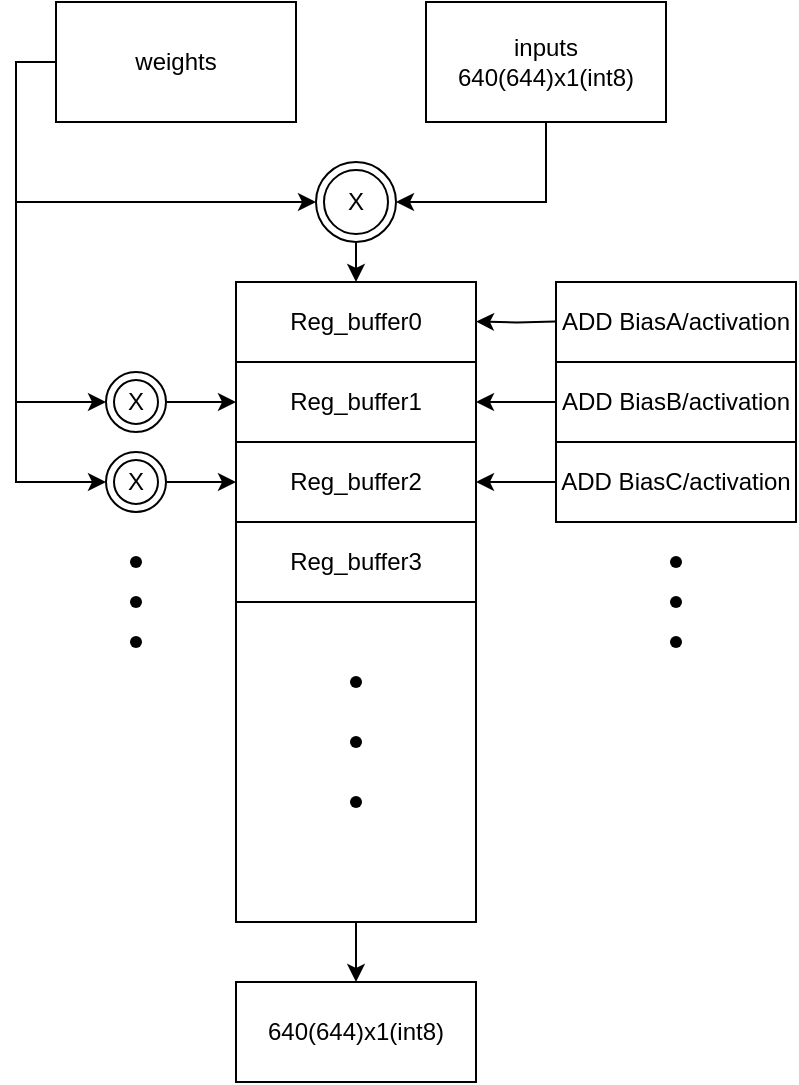 <mxfile version="25.0.1">
  <diagram name="Page-1" id="D1DKan5N-PjMBznE8ATc">
    <mxGraphModel dx="1221" dy="725" grid="1" gridSize="10" guides="1" tooltips="1" connect="1" arrows="1" fold="1" page="1" pageScale="1" pageWidth="850" pageHeight="1100" math="0" shadow="0">
      <root>
        <mxCell id="0" />
        <mxCell id="1" parent="0" />
        <mxCell id="esRI-CNnZLzJ3MV5Sz_u-38" style="edgeStyle=orthogonalEdgeStyle;rounded=0;orthogonalLoop=1;jettySize=auto;html=1;exitX=0;exitY=0.25;exitDx=0;exitDy=0;entryX=0;entryY=0.5;entryDx=0;entryDy=0;" parent="1" source="esRI-CNnZLzJ3MV5Sz_u-1" target="esRI-CNnZLzJ3MV5Sz_u-35" edge="1">
          <mxGeometry relative="1" as="geometry">
            <Array as="points">
              <mxPoint x="240" y="130" />
              <mxPoint x="220" y="130" />
              <mxPoint x="220" y="340" />
            </Array>
          </mxGeometry>
        </mxCell>
        <mxCell id="RU2_uO30FcN3DaynWKVP-1" style="edgeStyle=orthogonalEdgeStyle;rounded=0;orthogonalLoop=1;jettySize=auto;html=1;exitX=0;exitY=0.5;exitDx=0;exitDy=0;entryX=0;entryY=0.5;entryDx=0;entryDy=0;" edge="1" parent="1" source="esRI-CNnZLzJ3MV5Sz_u-1" target="esRI-CNnZLzJ3MV5Sz_u-31">
          <mxGeometry relative="1" as="geometry" />
        </mxCell>
        <mxCell id="RU2_uO30FcN3DaynWKVP-2" style="edgeStyle=orthogonalEdgeStyle;rounded=0;orthogonalLoop=1;jettySize=auto;html=1;exitX=0;exitY=0.5;exitDx=0;exitDy=0;entryX=0;entryY=0.5;entryDx=0;entryDy=0;" edge="1" parent="1" source="esRI-CNnZLzJ3MV5Sz_u-1" target="esRI-CNnZLzJ3MV5Sz_u-27">
          <mxGeometry relative="1" as="geometry" />
        </mxCell>
        <mxCell id="esRI-CNnZLzJ3MV5Sz_u-1" value="weights" style="rounded=0;whiteSpace=wrap;html=1;" parent="1" vertex="1">
          <mxGeometry x="240" y="100" width="120" height="60" as="geometry" />
        </mxCell>
        <mxCell id="esRI-CNnZLzJ3MV5Sz_u-26" style="edgeStyle=orthogonalEdgeStyle;rounded=0;orthogonalLoop=1;jettySize=auto;html=1;exitX=0.5;exitY=1;exitDx=0;exitDy=0;entryX=0.5;entryY=0;entryDx=0;entryDy=0;" parent="1" source="esRI-CNnZLzJ3MV5Sz_u-27" target="esRI-CNnZLzJ3MV5Sz_u-4" edge="1">
          <mxGeometry relative="1" as="geometry" />
        </mxCell>
        <mxCell id="esRI-CNnZLzJ3MV5Sz_u-29" style="edgeStyle=orthogonalEdgeStyle;rounded=0;orthogonalLoop=1;jettySize=auto;html=1;exitX=0.5;exitY=1;exitDx=0;exitDy=0;entryX=1;entryY=0.5;entryDx=0;entryDy=0;" parent="1" source="esRI-CNnZLzJ3MV5Sz_u-2" target="esRI-CNnZLzJ3MV5Sz_u-27" edge="1">
          <mxGeometry relative="1" as="geometry" />
        </mxCell>
        <mxCell id="esRI-CNnZLzJ3MV5Sz_u-2" value="inputs&lt;div&gt;640(644)x1(int8)&lt;/div&gt;" style="rounded=0;whiteSpace=wrap;html=1;" parent="1" vertex="1">
          <mxGeometry x="425" y="100" width="120" height="60" as="geometry" />
        </mxCell>
        <mxCell id="esRI-CNnZLzJ3MV5Sz_u-41" style="edgeStyle=orthogonalEdgeStyle;rounded=0;orthogonalLoop=1;jettySize=auto;html=1;exitX=0.5;exitY=1;exitDx=0;exitDy=0;entryX=0.5;entryY=0;entryDx=0;entryDy=0;" parent="1" source="esRI-CNnZLzJ3MV5Sz_u-3" target="esRI-CNnZLzJ3MV5Sz_u-40" edge="1">
          <mxGeometry relative="1" as="geometry" />
        </mxCell>
        <mxCell id="esRI-CNnZLzJ3MV5Sz_u-3" value="" style="rounded=0;whiteSpace=wrap;html=1;" parent="1" vertex="1">
          <mxGeometry x="330" y="240" width="120" height="320" as="geometry" />
        </mxCell>
        <mxCell id="esRI-CNnZLzJ3MV5Sz_u-4" value="Reg_buffer0" style="rounded=0;whiteSpace=wrap;html=1;" parent="1" vertex="1">
          <mxGeometry x="330" y="240" width="120" height="40" as="geometry" />
        </mxCell>
        <mxCell id="esRI-CNnZLzJ3MV5Sz_u-5" value="Reg_buffer1" style="rounded=0;whiteSpace=wrap;html=1;" parent="1" vertex="1">
          <mxGeometry x="330" y="280" width="120" height="40" as="geometry" />
        </mxCell>
        <mxCell id="esRI-CNnZLzJ3MV5Sz_u-6" value="Reg_buffer2" style="rounded=0;whiteSpace=wrap;html=1;" parent="1" vertex="1">
          <mxGeometry x="330" y="320" width="120" height="40" as="geometry" />
        </mxCell>
        <mxCell id="esRI-CNnZLzJ3MV5Sz_u-7" value="Reg_buffer3" style="rounded=0;whiteSpace=wrap;html=1;" parent="1" vertex="1">
          <mxGeometry x="330" y="360" width="120" height="40" as="geometry" />
        </mxCell>
        <mxCell id="esRI-CNnZLzJ3MV5Sz_u-22" value="" style="shape=waypoint;sketch=0;fillStyle=solid;size=6;pointerEvents=1;points=[];fillColor=none;resizable=0;rotatable=0;perimeter=centerPerimeter;snapToPoint=1;" parent="1" vertex="1">
          <mxGeometry x="380" y="430" width="20" height="20" as="geometry" />
        </mxCell>
        <mxCell id="esRI-CNnZLzJ3MV5Sz_u-23" value="" style="shape=waypoint;sketch=0;fillStyle=solid;size=6;pointerEvents=1;points=[];fillColor=none;resizable=0;rotatable=0;perimeter=centerPerimeter;snapToPoint=1;" parent="1" vertex="1">
          <mxGeometry x="380" y="460" width="20" height="20" as="geometry" />
        </mxCell>
        <mxCell id="esRI-CNnZLzJ3MV5Sz_u-24" value="" style="shape=waypoint;sketch=0;fillStyle=solid;size=6;pointerEvents=1;points=[];fillColor=none;resizable=0;rotatable=0;perimeter=centerPerimeter;snapToPoint=1;" parent="1" vertex="1">
          <mxGeometry x="380" y="490" width="20" height="20" as="geometry" />
        </mxCell>
        <mxCell id="esRI-CNnZLzJ3MV5Sz_u-27" value="X" style="ellipse;shape=doubleEllipse;whiteSpace=wrap;html=1;aspect=fixed;" parent="1" vertex="1">
          <mxGeometry x="370" y="180" width="40" height="40" as="geometry" />
        </mxCell>
        <mxCell id="esRI-CNnZLzJ3MV5Sz_u-36" style="edgeStyle=orthogonalEdgeStyle;rounded=0;orthogonalLoop=1;jettySize=auto;html=1;exitX=1;exitY=0.5;exitDx=0;exitDy=0;" parent="1" source="esRI-CNnZLzJ3MV5Sz_u-31" target="esRI-CNnZLzJ3MV5Sz_u-5" edge="1">
          <mxGeometry relative="1" as="geometry" />
        </mxCell>
        <mxCell id="esRI-CNnZLzJ3MV5Sz_u-31" value="X" style="ellipse;shape=doubleEllipse;whiteSpace=wrap;html=1;aspect=fixed;" parent="1" vertex="1">
          <mxGeometry x="265" y="285" width="30" height="30" as="geometry" />
        </mxCell>
        <mxCell id="esRI-CNnZLzJ3MV5Sz_u-39" style="edgeStyle=orthogonalEdgeStyle;rounded=0;orthogonalLoop=1;jettySize=auto;html=1;exitX=1;exitY=0.5;exitDx=0;exitDy=0;entryX=0;entryY=0.5;entryDx=0;entryDy=0;" parent="1" source="esRI-CNnZLzJ3MV5Sz_u-35" target="esRI-CNnZLzJ3MV5Sz_u-6" edge="1">
          <mxGeometry relative="1" as="geometry" />
        </mxCell>
        <mxCell id="esRI-CNnZLzJ3MV5Sz_u-35" value="X" style="ellipse;shape=doubleEllipse;whiteSpace=wrap;html=1;aspect=fixed;" parent="1" vertex="1">
          <mxGeometry x="265" y="325" width="30" height="30" as="geometry" />
        </mxCell>
        <mxCell id="esRI-CNnZLzJ3MV5Sz_u-40" value="640(644)x1(int8)" style="rounded=0;whiteSpace=wrap;html=1;" parent="1" vertex="1">
          <mxGeometry x="330" y="590" width="120" height="50" as="geometry" />
        </mxCell>
        <mxCell id="esRI-CNnZLzJ3MV5Sz_u-43" value="" style="edgeStyle=orthogonalEdgeStyle;rounded=0;orthogonalLoop=1;jettySize=auto;html=1;" parent="1" source="esRI-CNnZLzJ3MV5Sz_u-42" target="esRI-CNnZLzJ3MV5Sz_u-5" edge="1">
          <mxGeometry relative="1" as="geometry" />
        </mxCell>
        <mxCell id="esRI-CNnZLzJ3MV5Sz_u-42" value="ADD BiasB/activation" style="rounded=0;whiteSpace=wrap;html=1;" parent="1" vertex="1">
          <mxGeometry x="490" y="280" width="120" height="40" as="geometry" />
        </mxCell>
        <mxCell id="esRI-CNnZLzJ3MV5Sz_u-46" style="edgeStyle=orthogonalEdgeStyle;rounded=0;orthogonalLoop=1;jettySize=auto;html=1;exitX=0;exitY=0.5;exitDx=0;exitDy=0;entryX=1;entryY=0.5;entryDx=0;entryDy=0;" parent="1" source="esRI-CNnZLzJ3MV5Sz_u-44" target="esRI-CNnZLzJ3MV5Sz_u-6" edge="1">
          <mxGeometry relative="1" as="geometry" />
        </mxCell>
        <mxCell id="esRI-CNnZLzJ3MV5Sz_u-44" value="ADD BiasC/activation" style="rounded=0;whiteSpace=wrap;html=1;" parent="1" vertex="1">
          <mxGeometry x="490" y="320" width="120" height="40" as="geometry" />
        </mxCell>
        <mxCell id="esRI-CNnZLzJ3MV5Sz_u-47" value="" style="shape=waypoint;sketch=0;fillStyle=solid;size=6;pointerEvents=1;points=[];fillColor=none;resizable=0;rotatable=0;perimeter=centerPerimeter;snapToPoint=1;" parent="1" vertex="1">
          <mxGeometry x="540" y="370" width="20" height="20" as="geometry" />
        </mxCell>
        <mxCell id="esRI-CNnZLzJ3MV5Sz_u-48" value="" style="shape=waypoint;sketch=0;fillStyle=solid;size=6;pointerEvents=1;points=[];fillColor=none;resizable=0;rotatable=0;perimeter=centerPerimeter;snapToPoint=1;" parent="1" vertex="1">
          <mxGeometry x="540" y="390" width="20" height="20" as="geometry" />
        </mxCell>
        <mxCell id="esRI-CNnZLzJ3MV5Sz_u-49" value="" style="shape=waypoint;sketch=0;fillStyle=solid;size=6;pointerEvents=1;points=[];fillColor=none;resizable=0;rotatable=0;perimeter=centerPerimeter;snapToPoint=1;" parent="1" vertex="1">
          <mxGeometry x="540" y="410" width="20" height="20" as="geometry" />
        </mxCell>
        <mxCell id="RU2_uO30FcN3DaynWKVP-3" value="" style="edgeStyle=orthogonalEdgeStyle;rounded=0;orthogonalLoop=1;jettySize=auto;html=1;" edge="1" parent="1">
          <mxGeometry relative="1" as="geometry">
            <mxPoint x="490" y="259.74" as="sourcePoint" />
            <mxPoint x="450" y="259.74" as="targetPoint" />
          </mxGeometry>
        </mxCell>
        <mxCell id="RU2_uO30FcN3DaynWKVP-4" value="ADD BiasA/activation" style="rounded=0;whiteSpace=wrap;html=1;" vertex="1" parent="1">
          <mxGeometry x="490" y="240" width="120" height="40" as="geometry" />
        </mxCell>
        <mxCell id="RU2_uO30FcN3DaynWKVP-5" value="" style="shape=waypoint;sketch=0;fillStyle=solid;size=6;pointerEvents=1;points=[];fillColor=none;resizable=0;rotatable=0;perimeter=centerPerimeter;snapToPoint=1;" vertex="1" parent="1">
          <mxGeometry x="270" y="370" width="20" height="20" as="geometry" />
        </mxCell>
        <mxCell id="RU2_uO30FcN3DaynWKVP-6" value="" style="shape=waypoint;sketch=0;fillStyle=solid;size=6;pointerEvents=1;points=[];fillColor=none;resizable=0;rotatable=0;perimeter=centerPerimeter;snapToPoint=1;" vertex="1" parent="1">
          <mxGeometry x="270" y="390" width="20" height="20" as="geometry" />
        </mxCell>
        <mxCell id="RU2_uO30FcN3DaynWKVP-7" value="" style="shape=waypoint;sketch=0;fillStyle=solid;size=6;pointerEvents=1;points=[];fillColor=none;resizable=0;rotatable=0;perimeter=centerPerimeter;snapToPoint=1;" vertex="1" parent="1">
          <mxGeometry x="270" y="410" width="20" height="20" as="geometry" />
        </mxCell>
      </root>
    </mxGraphModel>
  </diagram>
</mxfile>
